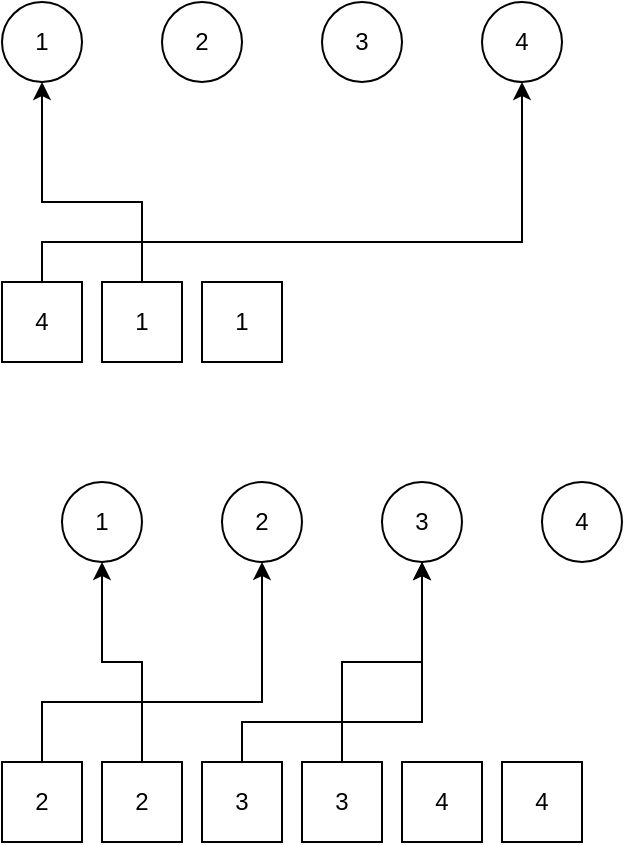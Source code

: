 <mxfile version="15.8.7" type="device"><diagram id="DnpknpzrxsjH7sHcNuf0" name="페이지-1"><mxGraphModel dx="677" dy="408" grid="1" gridSize="10" guides="1" tooltips="1" connect="1" arrows="1" fold="1" page="1" pageScale="1" pageWidth="6000" pageHeight="6000" math="0" shadow="0"><root><mxCell id="0"/><mxCell id="1" parent="0"/><mxCell id="FCVAAbRHL1zCA5kHRttl-1" value="1" style="ellipse;whiteSpace=wrap;html=1;aspect=fixed;" vertex="1" parent="1"><mxGeometry x="600" y="240" width="40" height="40" as="geometry"/></mxCell><mxCell id="FCVAAbRHL1zCA5kHRttl-2" value="2" style="ellipse;whiteSpace=wrap;html=1;aspect=fixed;" vertex="1" parent="1"><mxGeometry x="680" y="240" width="40" height="40" as="geometry"/></mxCell><mxCell id="FCVAAbRHL1zCA5kHRttl-3" value="3" style="ellipse;whiteSpace=wrap;html=1;aspect=fixed;" vertex="1" parent="1"><mxGeometry x="760" y="240" width="40" height="40" as="geometry"/></mxCell><mxCell id="FCVAAbRHL1zCA5kHRttl-4" value="4" style="ellipse;whiteSpace=wrap;html=1;aspect=fixed;" vertex="1" parent="1"><mxGeometry x="840" y="240" width="40" height="40" as="geometry"/></mxCell><mxCell id="FCVAAbRHL1zCA5kHRttl-8" style="edgeStyle=orthogonalEdgeStyle;rounded=0;orthogonalLoop=1;jettySize=auto;html=1;entryX=0.5;entryY=1;entryDx=0;entryDy=0;" edge="1" parent="1" source="FCVAAbRHL1zCA5kHRttl-5" target="FCVAAbRHL1zCA5kHRttl-4"><mxGeometry relative="1" as="geometry"><Array as="points"><mxPoint x="620" y="360"/><mxPoint x="860" y="360"/></Array></mxGeometry></mxCell><mxCell id="FCVAAbRHL1zCA5kHRttl-5" value="4" style="whiteSpace=wrap;html=1;aspect=fixed;" vertex="1" parent="1"><mxGeometry x="600" y="380" width="40" height="40" as="geometry"/></mxCell><mxCell id="FCVAAbRHL1zCA5kHRttl-9" style="edgeStyle=orthogonalEdgeStyle;rounded=0;orthogonalLoop=1;jettySize=auto;html=1;entryX=0.5;entryY=1;entryDx=0;entryDy=0;" edge="1" parent="1" source="FCVAAbRHL1zCA5kHRttl-6" target="FCVAAbRHL1zCA5kHRttl-1"><mxGeometry relative="1" as="geometry"><Array as="points"><mxPoint x="670" y="340"/><mxPoint x="620" y="340"/></Array></mxGeometry></mxCell><mxCell id="FCVAAbRHL1zCA5kHRttl-6" value="1" style="whiteSpace=wrap;html=1;aspect=fixed;" vertex="1" parent="1"><mxGeometry x="650" y="380" width="40" height="40" as="geometry"/></mxCell><mxCell id="FCVAAbRHL1zCA5kHRttl-7" value="1" style="whiteSpace=wrap;html=1;aspect=fixed;" vertex="1" parent="1"><mxGeometry x="700" y="380" width="40" height="40" as="geometry"/></mxCell><mxCell id="FCVAAbRHL1zCA5kHRttl-11" value="1" style="ellipse;whiteSpace=wrap;html=1;aspect=fixed;" vertex="1" parent="1"><mxGeometry x="630" y="480" width="40" height="40" as="geometry"/></mxCell><mxCell id="FCVAAbRHL1zCA5kHRttl-12" value="2" style="ellipse;whiteSpace=wrap;html=1;aspect=fixed;" vertex="1" parent="1"><mxGeometry x="710" y="480" width="40" height="40" as="geometry"/></mxCell><mxCell id="FCVAAbRHL1zCA5kHRttl-13" value="3" style="ellipse;whiteSpace=wrap;html=1;aspect=fixed;" vertex="1" parent="1"><mxGeometry x="790" y="480" width="40" height="40" as="geometry"/></mxCell><mxCell id="FCVAAbRHL1zCA5kHRttl-14" value="4" style="ellipse;whiteSpace=wrap;html=1;aspect=fixed;" vertex="1" parent="1"><mxGeometry x="870" y="480" width="40" height="40" as="geometry"/></mxCell><mxCell id="FCVAAbRHL1zCA5kHRttl-23" style="edgeStyle=orthogonalEdgeStyle;rounded=0;orthogonalLoop=1;jettySize=auto;html=1;entryX=0.5;entryY=1;entryDx=0;entryDy=0;" edge="1" parent="1" source="FCVAAbRHL1zCA5kHRttl-16" target="FCVAAbRHL1zCA5kHRttl-12"><mxGeometry relative="1" as="geometry"><Array as="points"><mxPoint x="620" y="590"/><mxPoint x="730" y="590"/></Array></mxGeometry></mxCell><mxCell id="FCVAAbRHL1zCA5kHRttl-16" value="2" style="whiteSpace=wrap;html=1;aspect=fixed;" vertex="1" parent="1"><mxGeometry x="600" y="620" width="40" height="40" as="geometry"/></mxCell><mxCell id="FCVAAbRHL1zCA5kHRttl-24" style="edgeStyle=orthogonalEdgeStyle;rounded=0;orthogonalLoop=1;jettySize=auto;html=1;entryX=0.5;entryY=1;entryDx=0;entryDy=0;" edge="1" parent="1" source="FCVAAbRHL1zCA5kHRttl-18" target="FCVAAbRHL1zCA5kHRttl-11"><mxGeometry relative="1" as="geometry"/></mxCell><mxCell id="FCVAAbRHL1zCA5kHRttl-18" value="2" style="whiteSpace=wrap;html=1;aspect=fixed;" vertex="1" parent="1"><mxGeometry x="650" y="620" width="40" height="40" as="geometry"/></mxCell><mxCell id="FCVAAbRHL1zCA5kHRttl-25" style="edgeStyle=orthogonalEdgeStyle;rounded=0;orthogonalLoop=1;jettySize=auto;html=1;entryX=0.5;entryY=1;entryDx=0;entryDy=0;" edge="1" parent="1" source="FCVAAbRHL1zCA5kHRttl-19" target="FCVAAbRHL1zCA5kHRttl-13"><mxGeometry relative="1" as="geometry"><Array as="points"><mxPoint x="720" y="600"/><mxPoint x="810" y="600"/></Array></mxGeometry></mxCell><mxCell id="FCVAAbRHL1zCA5kHRttl-19" value="3" style="whiteSpace=wrap;html=1;aspect=fixed;" vertex="1" parent="1"><mxGeometry x="700" y="620" width="40" height="40" as="geometry"/></mxCell><mxCell id="FCVAAbRHL1zCA5kHRttl-26" style="edgeStyle=orthogonalEdgeStyle;rounded=0;orthogonalLoop=1;jettySize=auto;html=1;" edge="1" parent="1" source="FCVAAbRHL1zCA5kHRttl-20"><mxGeometry relative="1" as="geometry"><mxPoint x="810" y="520" as="targetPoint"/><Array as="points"><mxPoint x="770" y="570"/><mxPoint x="810" y="570"/></Array></mxGeometry></mxCell><mxCell id="FCVAAbRHL1zCA5kHRttl-20" value="3" style="whiteSpace=wrap;html=1;aspect=fixed;" vertex="1" parent="1"><mxGeometry x="750" y="620" width="40" height="40" as="geometry"/></mxCell><mxCell id="FCVAAbRHL1zCA5kHRttl-21" value="4" style="whiteSpace=wrap;html=1;aspect=fixed;" vertex="1" parent="1"><mxGeometry x="800" y="620" width="40" height="40" as="geometry"/></mxCell><mxCell id="FCVAAbRHL1zCA5kHRttl-22" value="4" style="whiteSpace=wrap;html=1;aspect=fixed;" vertex="1" parent="1"><mxGeometry x="850" y="620" width="40" height="40" as="geometry"/></mxCell></root></mxGraphModel></diagram></mxfile>